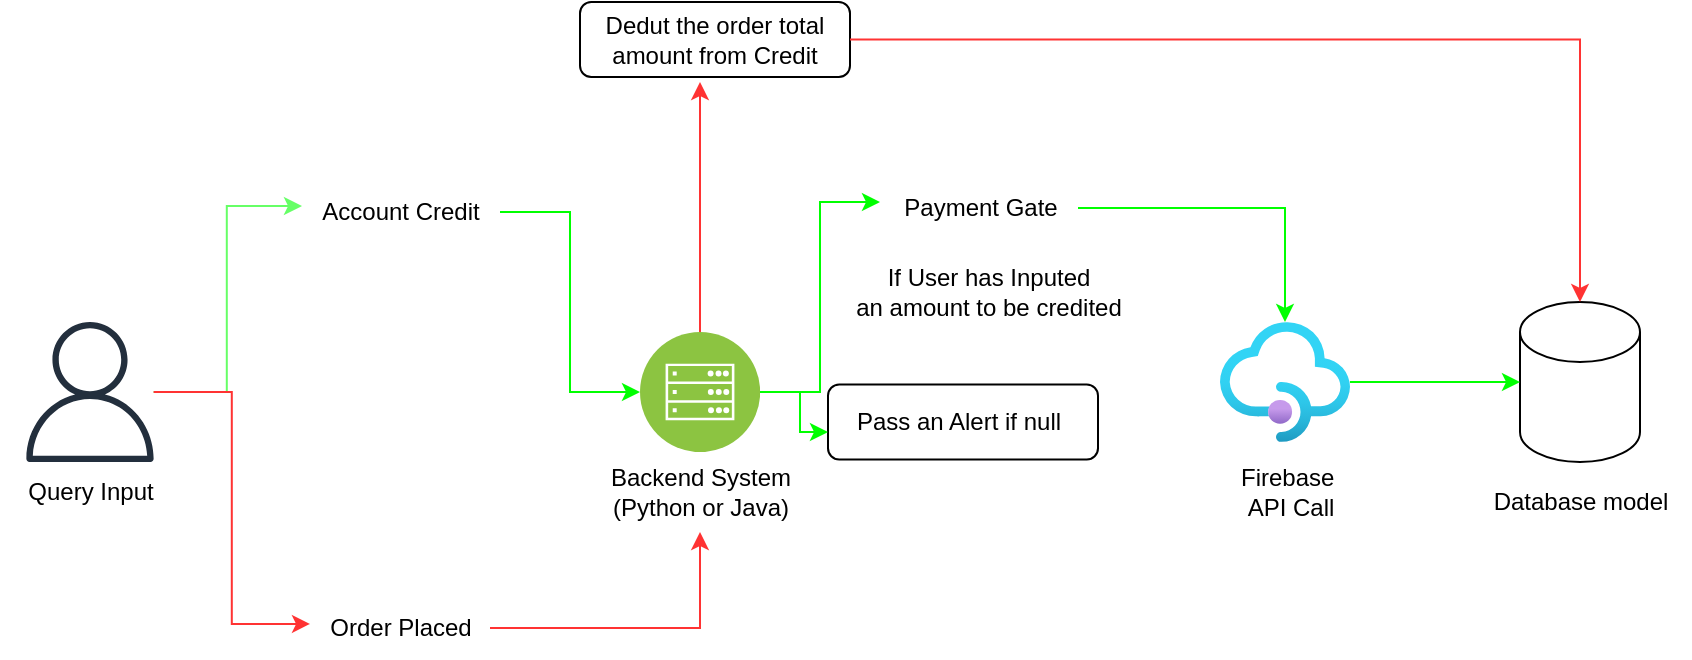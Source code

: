 <mxfile version="27.0.9">
  <diagram name="Page-1" id="j9lzLcSVdXmFjbSVRIWG">
    <mxGraphModel dx="1111" dy="563" grid="1" gridSize="10" guides="1" tooltips="1" connect="1" arrows="1" fold="1" page="1" pageScale="1" pageWidth="827" pageHeight="1169" math="0" shadow="0">
      <root>
        <mxCell id="0" />
        <mxCell id="1" parent="0" />
        <mxCell id="NZa8SAql75eyHmafm-1W-2" value="" style="sketch=0;outlineConnect=0;fontColor=#232F3E;gradientColor=none;fillColor=#232F3D;strokeColor=none;dashed=0;verticalLabelPosition=bottom;verticalAlign=top;align=center;html=1;fontSize=12;fontStyle=0;aspect=fixed;pointerEvents=1;shape=mxgraph.aws4.user;" vertex="1" parent="1">
          <mxGeometry x="10" y="210" width="70" height="70" as="geometry" />
        </mxCell>
        <mxCell id="NZa8SAql75eyHmafm-1W-6" value="" style="shape=cylinder3;whiteSpace=wrap;html=1;boundedLbl=1;backgroundOutline=1;size=15;" vertex="1" parent="1">
          <mxGeometry x="760" y="200" width="60" height="80" as="geometry" />
        </mxCell>
        <mxCell id="NZa8SAql75eyHmafm-1W-8" value="" style="image;aspect=fixed;html=1;points=[];align=center;fontSize=12;image=img/lib/azure2/app_services/API_Management_Services.svg;" vertex="1" parent="1">
          <mxGeometry x="610" y="210" width="65" height="60" as="geometry" />
        </mxCell>
        <mxCell id="NZa8SAql75eyHmafm-1W-33" style="edgeStyle=orthogonalEdgeStyle;rounded=0;orthogonalLoop=1;jettySize=auto;html=1;strokeColor=#FF3333;" edge="1" parent="1" source="NZa8SAql75eyHmafm-1W-9">
          <mxGeometry relative="1" as="geometry">
            <mxPoint x="350" y="90" as="targetPoint" />
          </mxGeometry>
        </mxCell>
        <mxCell id="NZa8SAql75eyHmafm-1W-9" value="" style="image;aspect=fixed;perimeter=ellipsePerimeter;html=1;align=center;shadow=0;dashed=0;fontColor=#4277BB;labelBackgroundColor=default;fontSize=12;spacingTop=3;image=img/lib/ibm/infrastructure/mobile_backend.svg;" vertex="1" parent="1">
          <mxGeometry x="320" y="215" width="60" height="60" as="geometry" />
        </mxCell>
        <mxCell id="NZa8SAql75eyHmafm-1W-14" style="edgeStyle=orthogonalEdgeStyle;rounded=0;orthogonalLoop=1;jettySize=auto;html=1;entryX=0;entryY=0.5;entryDx=0;entryDy=0;strokeColor=#00FF00;" edge="1" parent="1" source="NZa8SAql75eyHmafm-1W-10" target="NZa8SAql75eyHmafm-1W-9">
          <mxGeometry relative="1" as="geometry" />
        </mxCell>
        <mxCell id="NZa8SAql75eyHmafm-1W-10" value="Account Credit" style="text;html=1;align=center;verticalAlign=middle;resizable=0;points=[];autosize=1;strokeColor=none;fillColor=none;" vertex="1" parent="1">
          <mxGeometry x="150" y="140" width="100" height="30" as="geometry" />
        </mxCell>
        <mxCell id="NZa8SAql75eyHmafm-1W-13" style="edgeStyle=orthogonalEdgeStyle;rounded=0;orthogonalLoop=1;jettySize=auto;html=1;entryX=0.01;entryY=0.4;entryDx=0;entryDy=0;entryPerimeter=0;fillColor=#FFFF66;strokeColor=#66FF66;" edge="1" parent="1" source="NZa8SAql75eyHmafm-1W-2" target="NZa8SAql75eyHmafm-1W-10">
          <mxGeometry relative="1" as="geometry" />
        </mxCell>
        <mxCell id="NZa8SAql75eyHmafm-1W-15" value="Backend System&lt;div&gt;(Python or Java)&lt;/div&gt;" style="text;html=1;align=center;verticalAlign=middle;resizable=0;points=[];autosize=1;strokeColor=none;fillColor=none;" vertex="1" parent="1">
          <mxGeometry x="295" y="275" width="110" height="40" as="geometry" />
        </mxCell>
        <mxCell id="NZa8SAql75eyHmafm-1W-18" style="edgeStyle=orthogonalEdgeStyle;rounded=0;orthogonalLoop=1;jettySize=auto;html=1;strokeColor=#00FF00;exitX=0.99;exitY=0.5;exitDx=0;exitDy=0;exitPerimeter=0;" edge="1" parent="1" source="NZa8SAql75eyHmafm-1W-16" target="NZa8SAql75eyHmafm-1W-8">
          <mxGeometry relative="1" as="geometry">
            <mxPoint x="580" y="148" as="sourcePoint" />
          </mxGeometry>
        </mxCell>
        <mxCell id="NZa8SAql75eyHmafm-1W-16" value="Payment Gate" style="text;html=1;align=center;verticalAlign=middle;resizable=0;points=[];autosize=1;strokeColor=none;fillColor=none;" vertex="1" parent="1">
          <mxGeometry x="440" y="138" width="100" height="30" as="geometry" />
        </mxCell>
        <mxCell id="NZa8SAql75eyHmafm-1W-17" style="edgeStyle=orthogonalEdgeStyle;rounded=0;orthogonalLoop=1;jettySize=auto;html=1;entryX=0;entryY=0.4;entryDx=0;entryDy=0;entryPerimeter=0;strokeColor=#00FF00;" edge="1" parent="1" source="NZa8SAql75eyHmafm-1W-9" target="NZa8SAql75eyHmafm-1W-16">
          <mxGeometry relative="1" as="geometry" />
        </mxCell>
        <mxCell id="NZa8SAql75eyHmafm-1W-19" value="Firebase&amp;nbsp;&lt;div&gt;API Call&lt;/div&gt;" style="text;html=1;align=center;verticalAlign=middle;resizable=0;points=[];autosize=1;strokeColor=none;fillColor=none;" vertex="1" parent="1">
          <mxGeometry x="610" y="275" width="70" height="40" as="geometry" />
        </mxCell>
        <mxCell id="NZa8SAql75eyHmafm-1W-20" value="Query Input" style="text;html=1;align=center;verticalAlign=middle;resizable=0;points=[];autosize=1;strokeColor=none;fillColor=none;" vertex="1" parent="1">
          <mxGeometry y="280" width="90" height="30" as="geometry" />
        </mxCell>
        <mxCell id="NZa8SAql75eyHmafm-1W-21" value="Database model" style="text;html=1;align=center;verticalAlign=middle;resizable=0;points=[];autosize=1;strokeColor=none;fillColor=none;" vertex="1" parent="1">
          <mxGeometry x="735" y="285" width="110" height="30" as="geometry" />
        </mxCell>
        <mxCell id="NZa8SAql75eyHmafm-1W-22" style="edgeStyle=orthogonalEdgeStyle;rounded=0;orthogonalLoop=1;jettySize=auto;html=1;entryX=0;entryY=0.5;entryDx=0;entryDy=0;entryPerimeter=0;strokeColor=#00FF00;" edge="1" parent="1" source="NZa8SAql75eyHmafm-1W-8" target="NZa8SAql75eyHmafm-1W-6">
          <mxGeometry relative="1" as="geometry" />
        </mxCell>
        <mxCell id="NZa8SAql75eyHmafm-1W-24" value="If User has Inputed&lt;div&gt;an amount to be credited&lt;/div&gt;" style="text;html=1;align=center;verticalAlign=middle;resizable=0;points=[];autosize=1;strokeColor=none;fillColor=none;" vertex="1" parent="1">
          <mxGeometry x="414" y="175" width="160" height="40" as="geometry" />
        </mxCell>
        <mxCell id="NZa8SAql75eyHmafm-1W-27" value="" style="rounded=1;whiteSpace=wrap;html=1;" vertex="1" parent="1">
          <mxGeometry x="414" y="241.25" width="135" height="37.5" as="geometry" />
        </mxCell>
        <mxCell id="NZa8SAql75eyHmafm-1W-25" value="Pass an Alert if null" style="text;html=1;align=center;verticalAlign=middle;resizable=0;points=[];autosize=1;strokeColor=none;fillColor=none;" vertex="1" parent="1">
          <mxGeometry x="414" y="245" width="130" height="30" as="geometry" />
        </mxCell>
        <mxCell id="NZa8SAql75eyHmafm-1W-26" style="edgeStyle=orthogonalEdgeStyle;rounded=0;orthogonalLoop=1;jettySize=auto;html=1;entryX=0;entryY=0.667;entryDx=0;entryDy=0;entryPerimeter=0;strokeColor=#00FF00;" edge="1" parent="1" source="NZa8SAql75eyHmafm-1W-9" target="NZa8SAql75eyHmafm-1W-25">
          <mxGeometry relative="1" as="geometry" />
        </mxCell>
        <mxCell id="NZa8SAql75eyHmafm-1W-32" style="edgeStyle=orthogonalEdgeStyle;rounded=0;orthogonalLoop=1;jettySize=auto;html=1;strokeColor=#FF3333;" edge="1" parent="1" source="NZa8SAql75eyHmafm-1W-30" target="NZa8SAql75eyHmafm-1W-15">
          <mxGeometry relative="1" as="geometry" />
        </mxCell>
        <mxCell id="NZa8SAql75eyHmafm-1W-30" value="Order Placed" style="text;html=1;align=center;verticalAlign=middle;resizable=0;points=[];autosize=1;strokeColor=none;fillColor=none;" vertex="1" parent="1">
          <mxGeometry x="155" y="348" width="90" height="30" as="geometry" />
        </mxCell>
        <mxCell id="NZa8SAql75eyHmafm-1W-31" style="edgeStyle=orthogonalEdgeStyle;rounded=0;orthogonalLoop=1;jettySize=auto;html=1;entryX=0;entryY=0.433;entryDx=0;entryDy=0;entryPerimeter=0;strokeColor=#FF3333;" edge="1" parent="1" source="NZa8SAql75eyHmafm-1W-2" target="NZa8SAql75eyHmafm-1W-30">
          <mxGeometry relative="1" as="geometry" />
        </mxCell>
        <mxCell id="NZa8SAql75eyHmafm-1W-35" value="Dedut the order total amount from Credit" style="rounded=1;whiteSpace=wrap;html=1;" vertex="1" parent="1">
          <mxGeometry x="290" y="50" width="135" height="37.5" as="geometry" />
        </mxCell>
        <mxCell id="NZa8SAql75eyHmafm-1W-36" style="edgeStyle=orthogonalEdgeStyle;rounded=0;orthogonalLoop=1;jettySize=auto;html=1;entryX=0.5;entryY=0;entryDx=0;entryDy=0;entryPerimeter=0;strokeColor=#FF3333;" edge="1" parent="1" source="NZa8SAql75eyHmafm-1W-35" target="NZa8SAql75eyHmafm-1W-6">
          <mxGeometry relative="1" as="geometry" />
        </mxCell>
      </root>
    </mxGraphModel>
  </diagram>
</mxfile>
